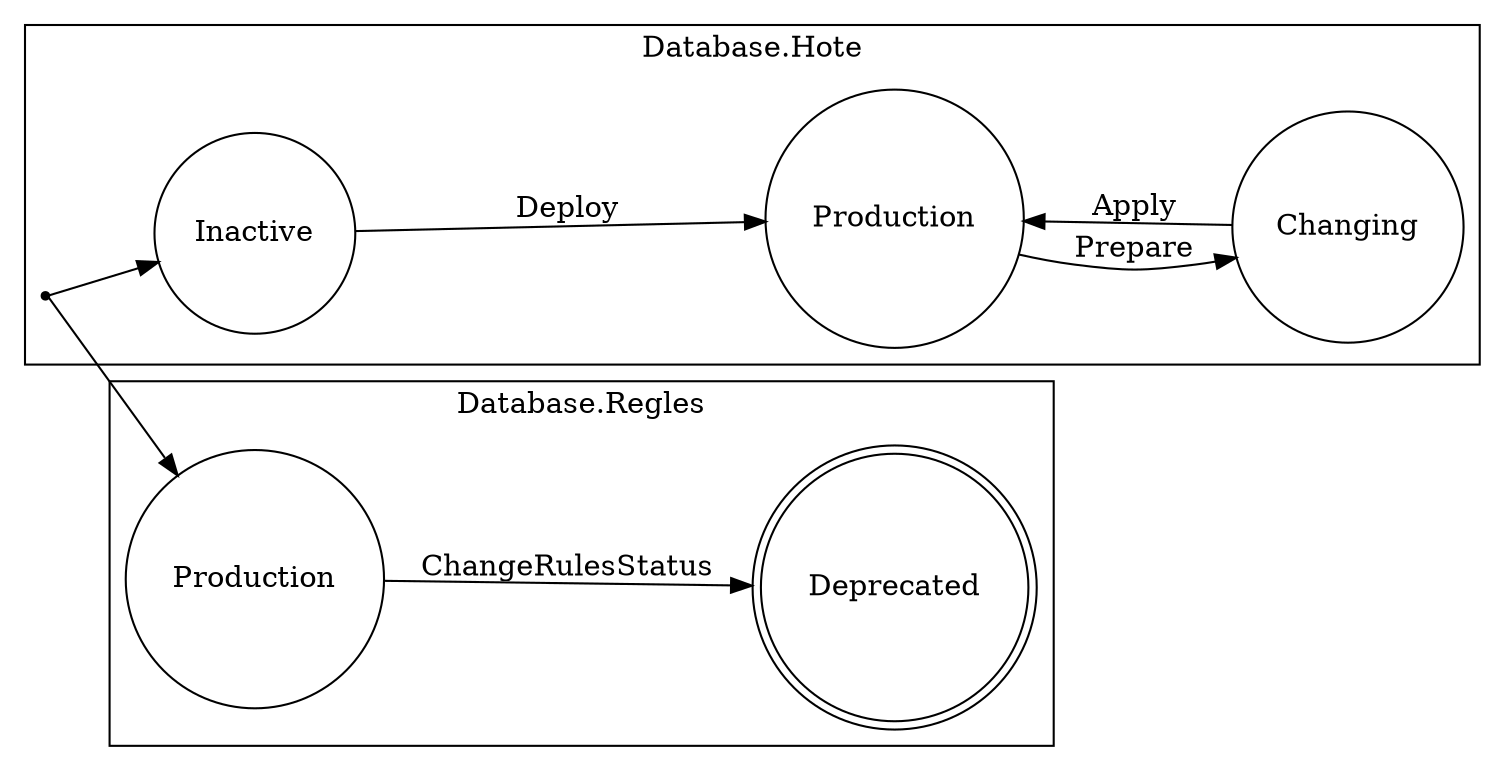 digraph {
  rankdir=LR;
	subgraph cluster_Database_Hote {
		graph [label="Database.Hote"]
			"Database.hote.etat.Inactive" [label=Inactive shape=circle]
			"." [shape=point]
				"." -> "Database.hote.etat.Inactive"
			"Database.hote.etat.Changing" [label=Changing shape=circle]
			"Database.hote.etat.Production" [label=Production shape=circle]
				"Database.hote.etat.Changing" -> "Database.hote.etat.Production" [label=Apply]
				"Database.hote.etat.Production" -> "Database.hote.etat.Changing" [label=Prepare]
				"Database.hote.etat.Inactive" -> "Database.hote.etat.Production" [label=Deploy]
	}
	subgraph cluster_Database_Regles {
		graph [label="Database.Regles"]
			"Database.regles.etat.Deprecated" [label=Deprecated shape=doublecircle]
			"Database.regles.etat.Production" [label=Production shape=circle]
			"." [shape=point]
				"." -> "Database.regles.etat.Production"
				"Database.regles.etat.Production" -> "Database.regles.etat.Deprecated" [label=ChangeRulesStatus]
	}
}
